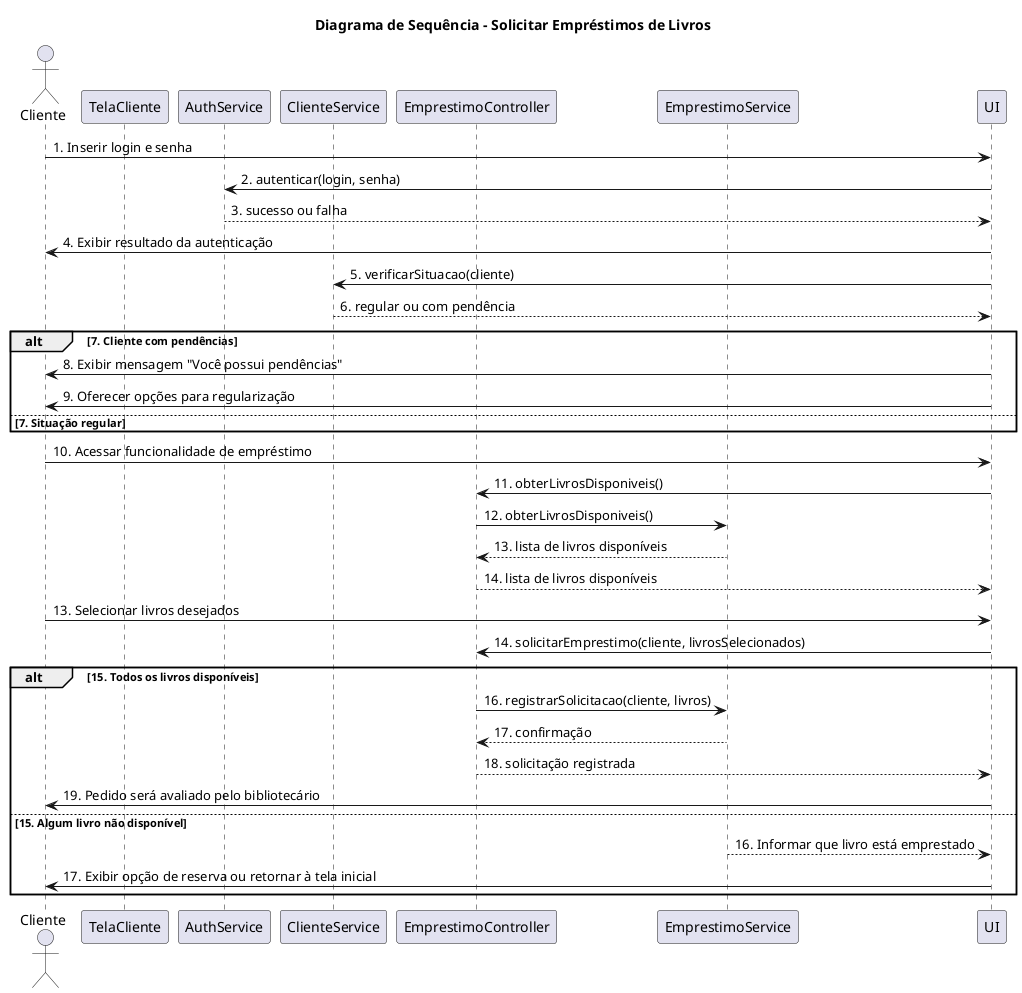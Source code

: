@startuml
title Diagrama de Sequência - Solicitar Empréstimos de Livros 

actor Cliente
participant TelaCliente
participant AuthService
participant ClienteService
participant EmprestimoController
participant EmprestimoService

' 1. Pré-condições: Autenticação
Cliente -> UI : 1. Inserir login e senha
UI -> AuthService : 2. autenticar(login, senha)
AuthService --> UI : 3. sucesso ou falha
UI -> Cliente : 4. Exibir resultado da autenticação

' 2. Verificar situação do cliente
UI -> ClienteService : 5. verificarSituacao(cliente)
ClienteService --> UI : 6. regular ou com pendência

alt 7. Cliente com pendências
    UI -> Cliente : 8. Exibir mensagem "Você possui pendências"
    UI -> Cliente : 9. Oferecer opções para regularização
else 7. Situação regular
    ' Fluxo segue normalmente
end

' 3. Fluxo Principal
Cliente -> UI : 10. Acessar funcionalidade de empréstimo
UI -> EmprestimoController : 11. obterLivrosDisponiveis()
EmprestimoController -> EmprestimoService : 12. obterLivrosDisponiveis()
EmprestimoService --> EmprestimoController : 13. lista de livros disponíveis
EmprestimoController --> UI : 14. lista de livros disponíveis

Cliente -> UI : 13. Selecionar livros desejados
UI -> EmprestimoController : 14. solicitarEmprestimo(cliente, livrosSelecionados)

alt 15. Todos os livros disponíveis
    EmprestimoController -> EmprestimoService : 16. registrarSolicitacao(cliente, livros)
    EmprestimoService --> EmprestimoController : 17. confirmação
    EmprestimoController --> UI : 18. solicitação registrada
    UI -> Cliente : 19. Pedido será avaliado pelo bibliotecário
else 15. Algum livro não disponível
    EmprestimoService --> UI : 16. Informar que livro está emprestado
    UI -> Cliente : 17. Exibir opção de reserva ou retornar à tela inicial
end

@enduml
